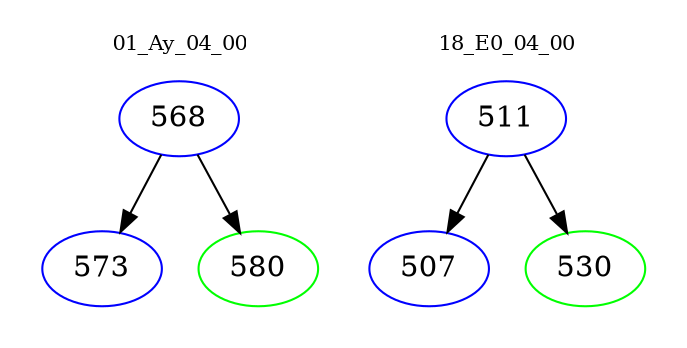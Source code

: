 digraph{
subgraph cluster_0 {
color = white
label = "01_Ay_04_00";
fontsize=10;
T0_568 [label="568", color="blue"]
T0_568 -> T0_573 [color="black"]
T0_573 [label="573", color="blue"]
T0_568 -> T0_580 [color="black"]
T0_580 [label="580", color="green"]
}
subgraph cluster_1 {
color = white
label = "18_E0_04_00";
fontsize=10;
T1_511 [label="511", color="blue"]
T1_511 -> T1_507 [color="black"]
T1_507 [label="507", color="blue"]
T1_511 -> T1_530 [color="black"]
T1_530 [label="530", color="green"]
}
}
